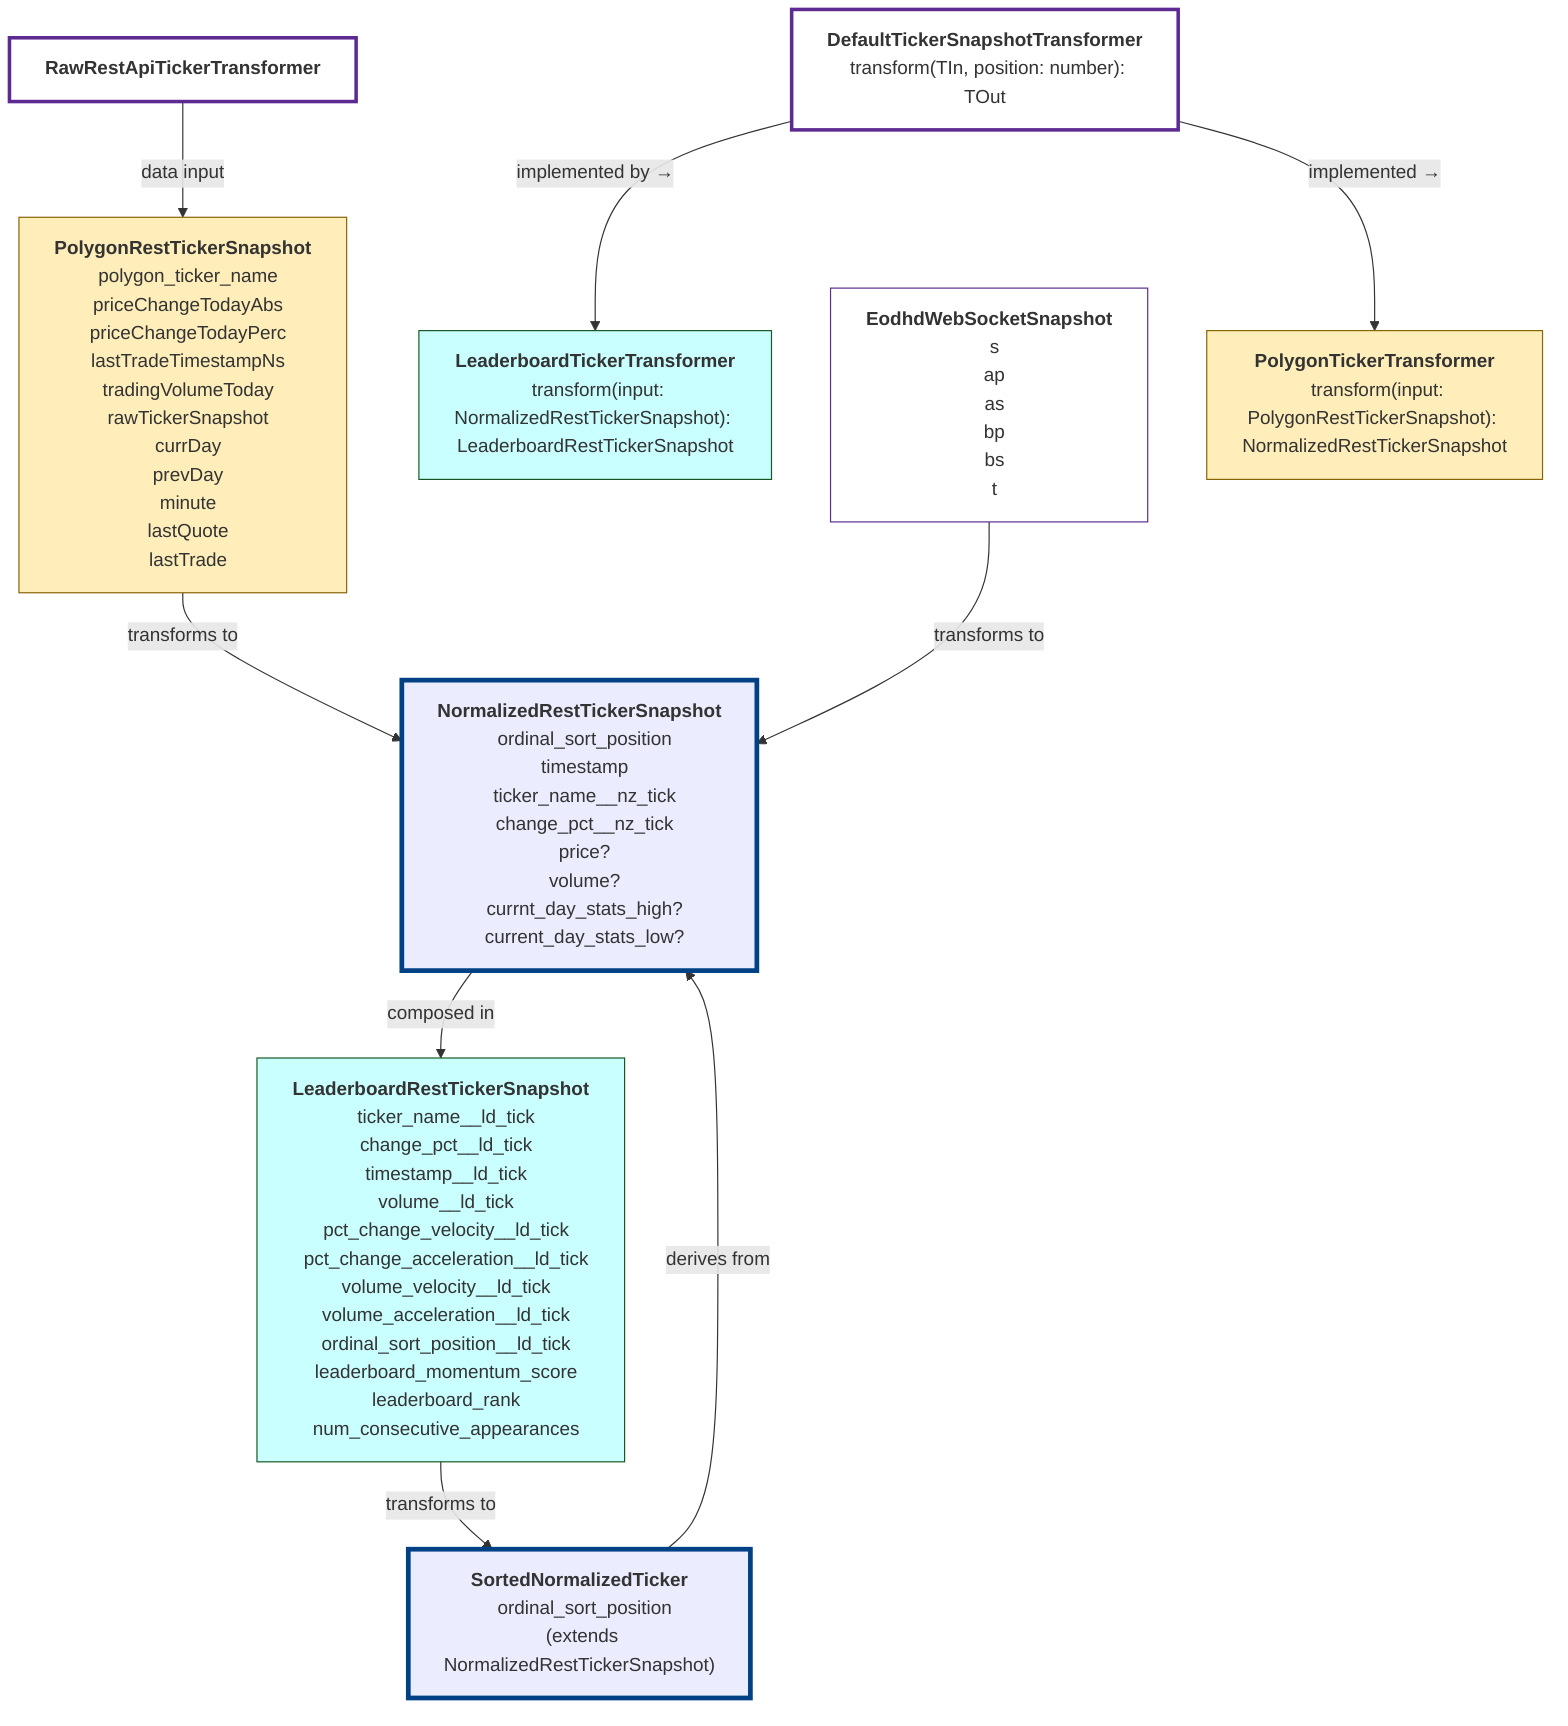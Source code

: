 %%{ init: { "theme": "default" } }%%
graph TD

  %% 📘 Normalized domain
  NormalizedRestTickerSnapshot["<b>NormalizedRestTickerSnapshot</b>
  ordinal_sort_position
  timestamp
  ticker_name__nz_tick
  change_pct__nz_tick
  price?
  volume?
  currnt_day_stats_high?
  current_day_stats_low?"]:::normalized

SortedNormalizedTicker["<b>SortedNormalizedTicker</b>
  ordinal_sort_position
  (extends NormalizedRestTickerSnapshot)"]:::normalized

  EodhdWebSocketSnapshot["<b>EodhdWebSocketSnapshot</b>
  s
  ap
  as
  bp
  bs
  t"]:::eodhd

  %% 📗 Leaderboard domain
  LeaderboardRestTickerSnapshot["<b>LeaderboardRestTickerSnapshot</b>
  ticker_name__ld_tick
  change_pct__ld_tick
  timestamp__ld_tick
  volume__ld_tick
  pct_change_velocity__ld_tick
  pct_change_acceleration__ld_tick
  volume_velocity__ld_tick
  volume_acceleration__ld_tick
  ordinal_sort_position__ld_tick
  leaderboard_momentum_score
  leaderboard_rank
  num_consecutive_appearances"]:::leaderboard

  LeaderboardTickerTransformer["<b>LeaderboardTickerTransformer</b>
  transform(input: NormalizedRestTickerSnapshot): LeaderboardRestTickerSnapshot"]:::leaderboard

  %% 🟠 Polygon domain
  PolygonRestTickerSnapshot["<b>PolygonRestTickerSnapshot</b>
  polygon_ticker_name
  priceChangeTodayAbs
  priceChangeTodayPerc
  lastTradeTimestampNs
  tradingVolumeToday
  rawTickerSnapshot
  currDay
  prevDay
  minute
  lastQuote
  lastTrade"]:::polygon

  PolygonTickerTransformer["<b>PolygonTickerTransformer</b>
  transform(input: PolygonRestTickerSnapshot): NormalizedRestTickerSnapshot"]:::polygon

  %% 🟣 Raw / Transformer
  RawRestApiTickerTransformer["<b>RawRestApiTickerTransformer</b>"]:::raw
  DefaultTickerSnapshotTransformer["<b>DefaultTickerSnapshotTransformer</b>
  transform(TIn, position: number): TOut"]:::raw

  %% 🔀 Updated Relationship Annotations
  PolygonRestTickerSnapshot -- "transforms to" --> NormalizedRestTickerSnapshot
  EodhdWebSocketSnapshot -- "transforms to" --> NormalizedRestTickerSnapshot
  SortedNormalizedTicker -- "derives from" --> NormalizedRestTickerSnapshot
  NormalizedRestTickerSnapshot -- "composed in" --> LeaderboardRestTickerSnapshot
  LeaderboardRestTickerSnapshot -- "transforms to" --> SortedNormalizedTicker
  DefaultTickerSnapshotTransformer -- "implemented →" --> PolygonTickerTransformer
  DefaultTickerSnapshotTransformer -- "implemented by →" --> LeaderboardTickerTransformer
  RawRestApiTickerTransformer -- "data input" --> PolygonRestTickerSnapshot

  %% Styles
  classDef normalized fill:light-grey,stroke:#004085,stroke-width:4
  classDef leaderboard fill:#c9ffff,stroke:#155724;
  classDef polygon fill:#ffeeba,stroke:#856404;
  classDef raw fill:#fff,stroke:#5c2a91, stroke-width:3;
  classDef eodhd fill:#fff,stroke:#5c2a91;